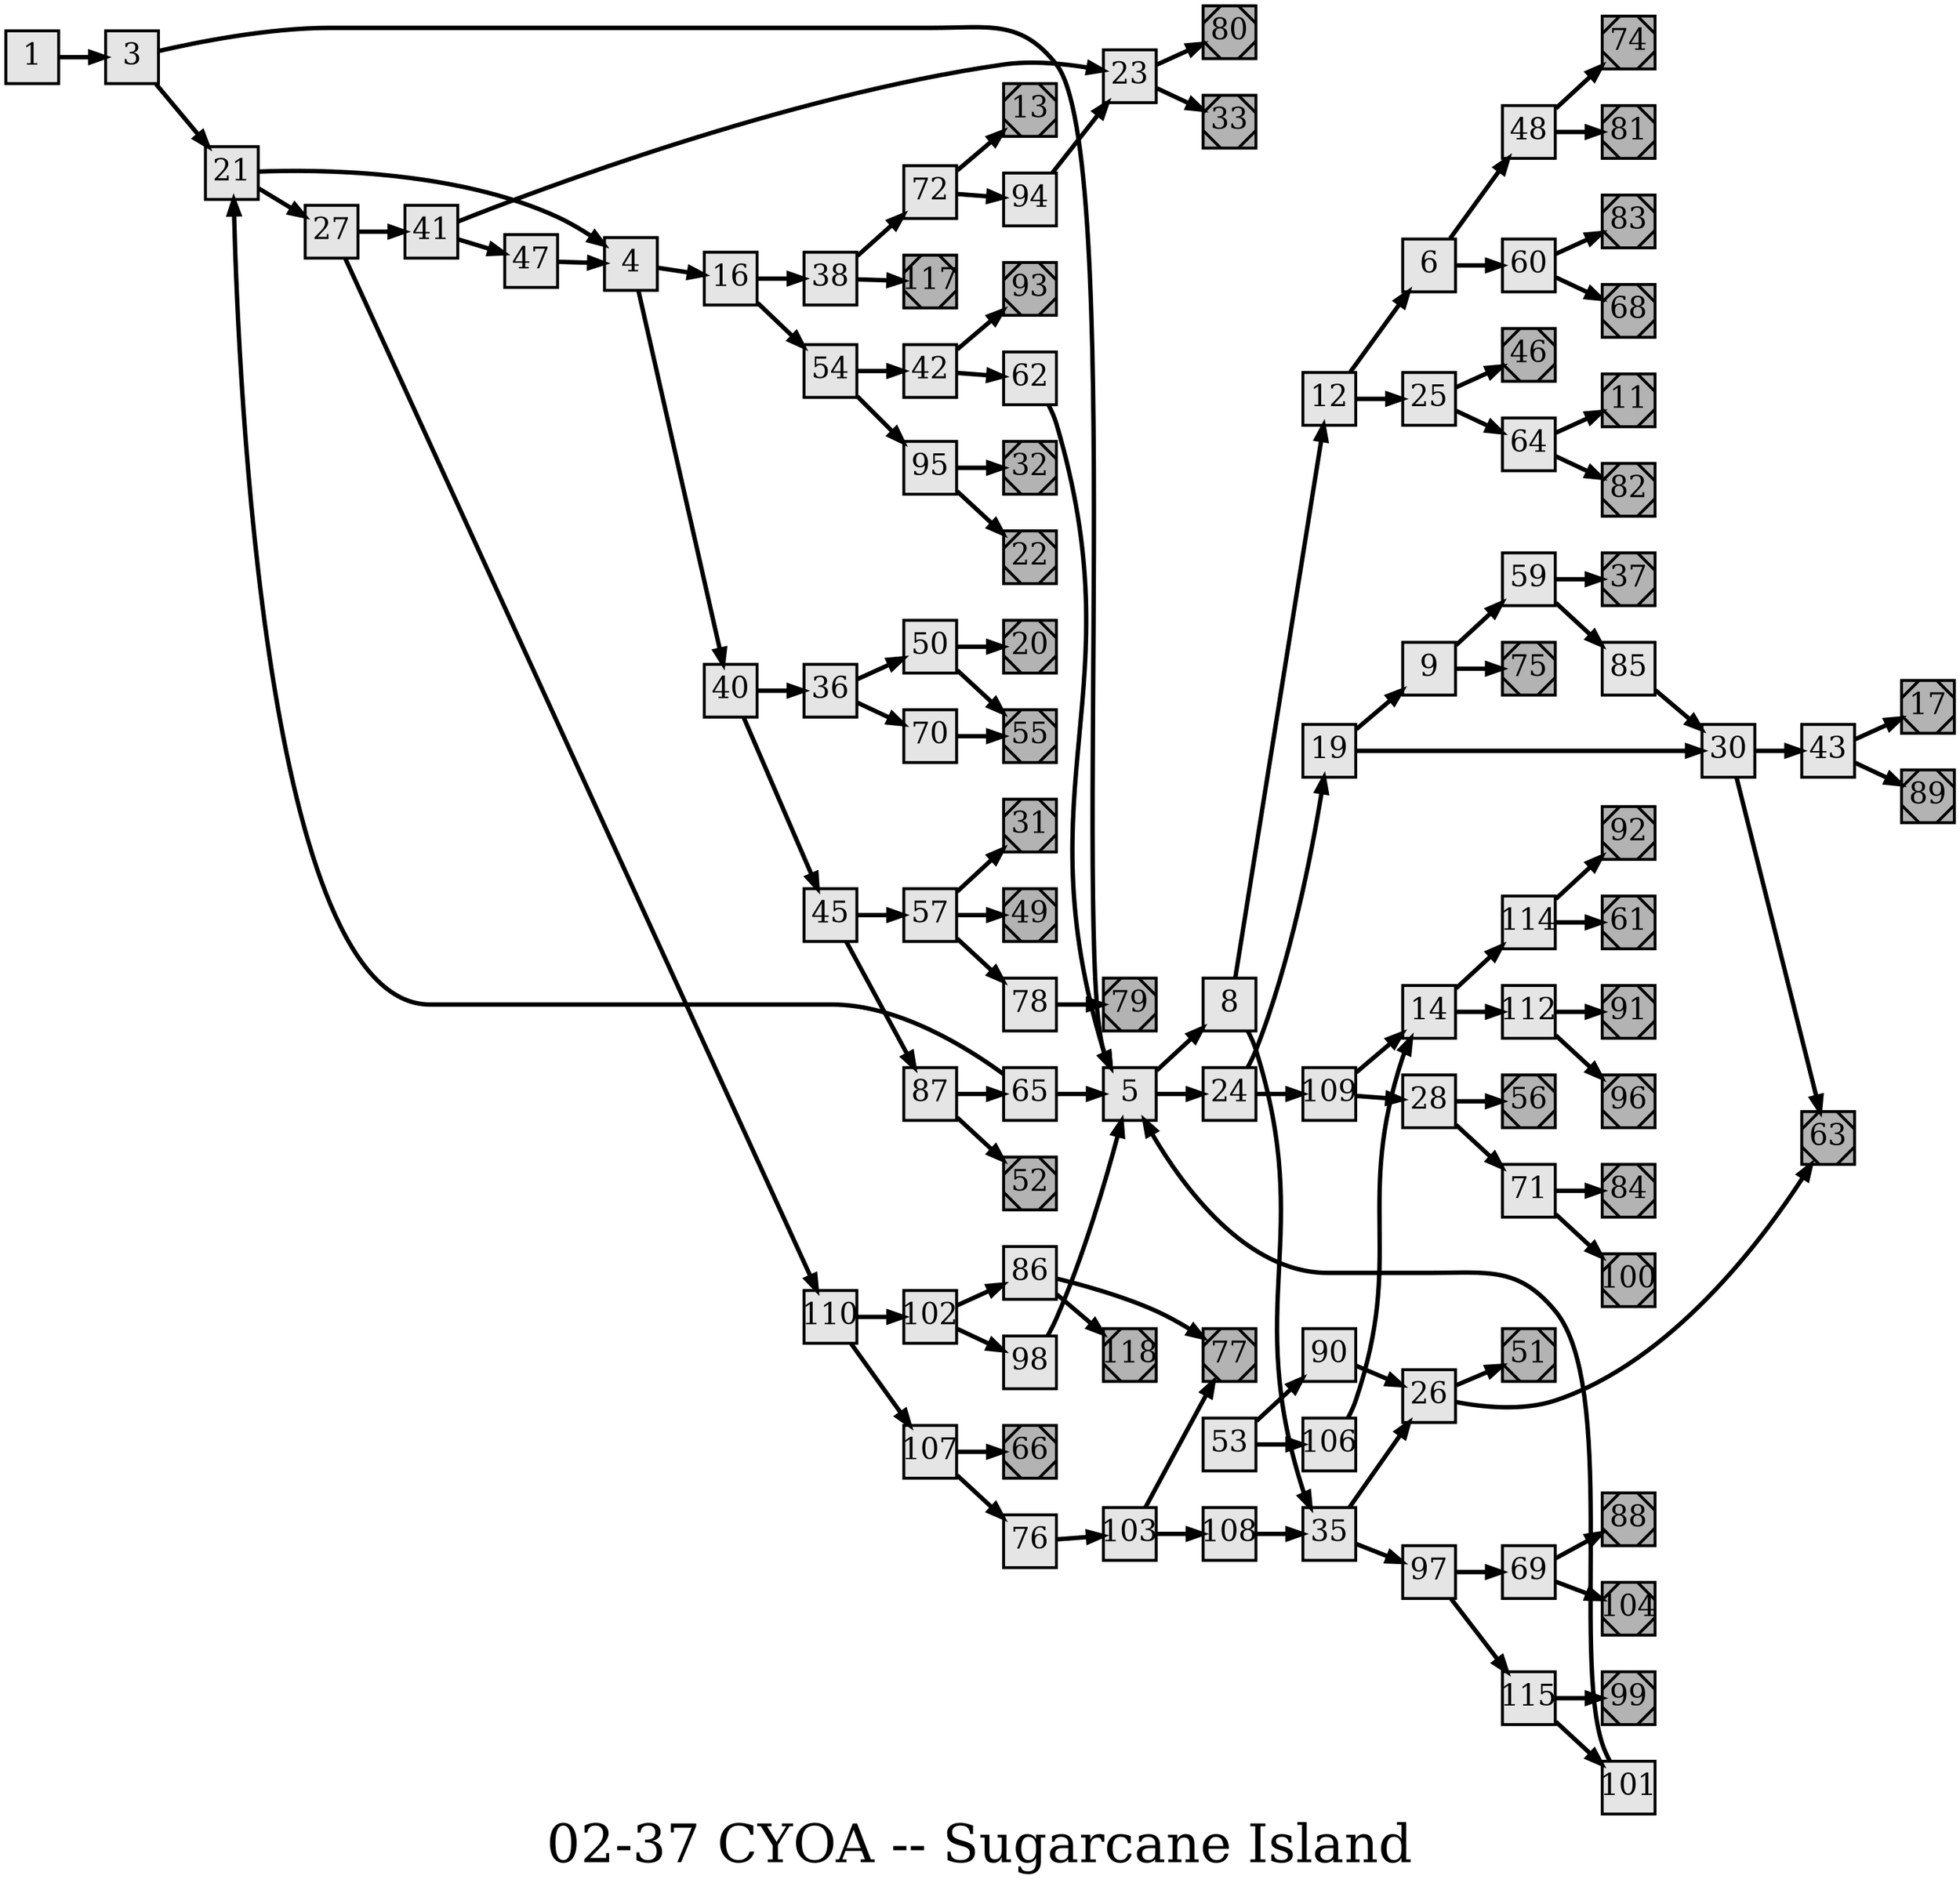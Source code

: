 digraph g{
  graph [ label="02-37 CYOA -- Sugarcane Island" rankdir=LR, ordering=out, fontsize=36, nodesep="0.35", ranksep="0.45"];
  node  [shape=rect, penwidth=2, fontsize=20, style=filled, fillcolor=grey90, margin="0,0", labelfloat=true, regular=true, fixedsize=true];
  edge  [labelfloat=true, penwidth=3, fontsize=12];
  // ---;
  // group  : Katz;
  // id     : 02-37;
  // gbid   : 162;
  // series : CYOA;
  // title  : Sugarcane Island;
  // author : Edward Packard;
  // credit:;
  // - name : Cindy Lam;
  // role : encoder;
  // date : 2018-04-20;
  // render:;
  // - name   : small;
  // styles : gvStyles.txt;
  // engine : dot;
  // comment: >;
  
  // ---;
  
  // From | To | Label;
  
  1 -> 3;
  3 -> 5;
  3 -> 21;
  4 -> 16;
  4 -> 40;
  5 -> 8;
  5 -> 24;
  6 -> 48;
  6 -> 60;
  8 -> 12;
  8 -> 35;
  9 -> 59;
  9 -> 75;
  11	[ xlabel="E", shape=Msquare, fontsize=20, fillcolor=grey70, xlabel="" ];
  12 -> 6;
  12 -> 25;
  13	[ xlabel="E", shape=Msquare, fontsize=20, fillcolor=grey70, xlabel="" ];
  14 -> 114;
  14 -> 112;
  16 -> 38;
  16 -> 54;
  17	[ xlabel="E", shape=Msquare, fontsize=20, fillcolor=grey70, xlabel="" ];
  19 -> 9;
  19 -> 30;
  20	[ xlabel="E", shape=Msquare, fontsize=20, fillcolor=grey70, xlabel="" ];
  21 -> 4;
  21 -> 27;
  22	[ xlabel="E", shape=Msquare, fontsize=20, fillcolor=grey70, xlabel="" ];
  23 -> 80;
  23 -> 33;
  24 -> 19;
  24 -> 109;
  25 -> 46;
  25 -> 64;
  26 -> 51;
  26 -> 63;
  27 -> 41;
  27 -> 110;
  28 -> 56;
  28 -> 71;
  30 -> 43;
  30 -> 63;
  31	[ xlabel="E", shape=Msquare, fontsize=20, fillcolor=grey70, xlabel="" ];
  32	[ xlabel="E", shape=Msquare, fontsize=20, fillcolor=grey70, xlabel="" ];
  33	[ xlabel="E", shape=Msquare, fontsize=20, fillcolor=grey70, xlabel="" ];
  35 -> 26;
  35 -> 97;
  36 -> 50;
  36 -> 70;
  37	[ xlabel="E", shape=Msquare, fontsize=20, fillcolor=grey70, xlabel="" ];
  38 -> 72;
  38 -> 117;
  40 -> 36;
  40 -> 45;
  41 -> 23;
  41 -> 47;
  42 -> 93;
  42 -> 62;
  43 -> 17;
  43 -> 89;
  45 -> 57;
  45 -> 87;
  46	[ xlabel="E", shape=Msquare, fontsize=20, fillcolor=grey70, xlabel="" ];
  47 -> 4;
  48 -> 74;
  48 -> 81;
  49	[ xlabel="E", shape=Msquare, fontsize=20, fillcolor=grey70, xlabel="" ];
  50 -> 20;
  50 -> 55;
  51	[ xlabel="E", shape=Msquare, fontsize=20, fillcolor=grey70, xlabel="" ];
  52	[ xlabel="E", shape=Msquare, fontsize=20, fillcolor=grey70, xlabel="" ];
  53 -> 90;
  53 -> 106;
  54 -> 42;
  54 -> 95;
  55	[ xlabel="E", shape=Msquare, fontsize=20, fillcolor=grey70, xlabel="" ];
  56	[ xlabel="E", shape=Msquare, fontsize=20, fillcolor=grey70, xlabel="" ];
  57 -> 31;
  57 -> 49;
  57 -> 78;
  59 -> 37;
  59 -> 85;
  60 -> 83;
  60 -> 68;
  61	[ xlabel="E", shape=Msquare, fontsize=20, fillcolor=grey70, xlabel="" ];
  62 -> 5;
  63	[ xlabel="E", shape=Msquare, fontsize=20, fillcolor=grey70, xlabel="" ];
  64 -> 11;
  64 -> 82;
  65 -> 5;
  65 -> 21;
  66	[ xlabel="E", shape=Msquare, fontsize=20, fillcolor=grey70, xlabel="" ];
  68	[ xlabel="E", shape=Msquare, fontsize=20, fillcolor=grey70, xlabel="" ];
  69 -> 88;
  69 -> 104;
  70 -> 55;
  71 -> 84;
  71 -> 100;
  72 -> 13;
  72 -> 94;
  74	[ xlabel="E", shape=Msquare, fontsize=20, fillcolor=grey70, xlabel="" ];
  75	[ xlabel="E", shape=Msquare, fontsize=20, fillcolor=grey70, xlabel="" ];
  76 -> 103;
  77	[ xlabel="E", shape=Msquare, fontsize=20, fillcolor=grey70, xlabel="" ];
  78 -> 79;
  79	[ xlabel="E", shape=Msquare, fontsize=20, fillcolor=grey70, xlabel="" ];
  80	[ xlabel="E", shape=Msquare, fontsize=20, fillcolor=grey70, xlabel="" ];
  81	[ xlabel="E", shape=Msquare, fontsize=20, fillcolor=grey70, xlabel="" ];
  82	[ xlabel="E", shape=Msquare, fontsize=20, fillcolor=grey70, xlabel="" ];
  83	[ xlabel="E", shape=Msquare, fontsize=20, fillcolor=grey70, xlabel="" ];
  84	[ xlabel="E", shape=Msquare, fontsize=20, fillcolor=grey70, xlabel="" ];
  85 -> 30;
  86 -> 77;
  86 -> 118;
  87 -> 65;
  87 -> 52;
  88	[ xlabel="E", shape=Msquare, fontsize=20, fillcolor=grey70, xlabel="" ];
  89	[ xlabel="E", shape=Msquare, fontsize=20, fillcolor=grey70, xlabel="" ];
  90 -> 26;
  91	[ xlabel="E", shape=Msquare, fontsize=20, fillcolor=grey70, xlabel="" ];
  92	[ xlabel="E", shape=Msquare, fontsize=20, fillcolor=grey70, xlabel="" ];
  93	[ xlabel="E", shape=Msquare, fontsize=20, fillcolor=grey70, xlabel="" ];
  94 -> 23;
  95 -> 32;
  95 -> 22;
  96	[ xlabel="E", shape=Msquare, fontsize=20, fillcolor=grey70, xlabel="" ];
  97 -> 69;
  97 -> 115;
  98 -> 5;
  99	[ xlabel="E", shape=Msquare, fontsize=20, fillcolor=grey70, xlabel="" ];
  100	[ xlabel="E", shape=Msquare, fontsize=20, fillcolor=grey70, xlabel="" ];
  101 -> 5;
  102 -> 86;
  102 -> 98;
  103 -> 77;
  103 -> 108;
  104	[ xlabel="E", shape=Msquare, fontsize=20, fillcolor=grey70, xlabel="" ];
  106 -> 14;
  107 -> 66;
  107 -> 76;
  108 -> 35;
  109 -> 14;
  109 -> 28;
  110 -> 102;
  110 -> 107;
  112 -> 91;
  112 -> 96;
  114 -> 92;
  114 -> 61;
  115 -> 99;
  115 -> 101;
  117	[ xlabel="E", shape=Msquare, fontsize=20, fillcolor=grey70, xlabel="" ];
  118	[ xlabel="E", shape=Msquare, fontsize=20, fillcolor=grey70, xlabel="" ];

  // Illustrations;
  
  3	[ xlabel="ILL", image="illustration-full.png", xlabel="" ];
  6	[ xlabel="ILL", image="illustration-full.png", xlabel="" ];
  11	[ xlabel="ILL", image="illustration-full.png", xlabel="" ];
  14	[ xlabel="ILL", image="illustration-full.png", xlabel="" ];
  19	[ xlabel="ILL", image="illustration-full.png", xlabel="" ];
  28	[ xlabel="ILL", image="illustration-full.png", xlabel="" ];
  35	[ xlabel="ILL", image="illustration-full.png", xlabel="" ];
  38	[ xlabel="ILL", image="illustration-full.png", xlabel="" ];
  45	[ xlabel="ILL", image="illustration-full.png", xlabel="" ];
  59	[ xlabel="ILL", image="illustration-full.png", xlabel="" ];
  72	[ xlabel="ILL", image="illustration-full.png", xlabel="" ];
  104	[ xlabel="ILL", image="illustration-full.png", xlabel="" ];
  110	[ xlabel="ILL", image="illustration-full.png", xlabel="" ];
  112	[ xlabel="ILL", image="illustration-full.png", xlabel="" ];
  117	[ xlabel="ILL", image="illustration-full.png", xlabel="" ];
}

